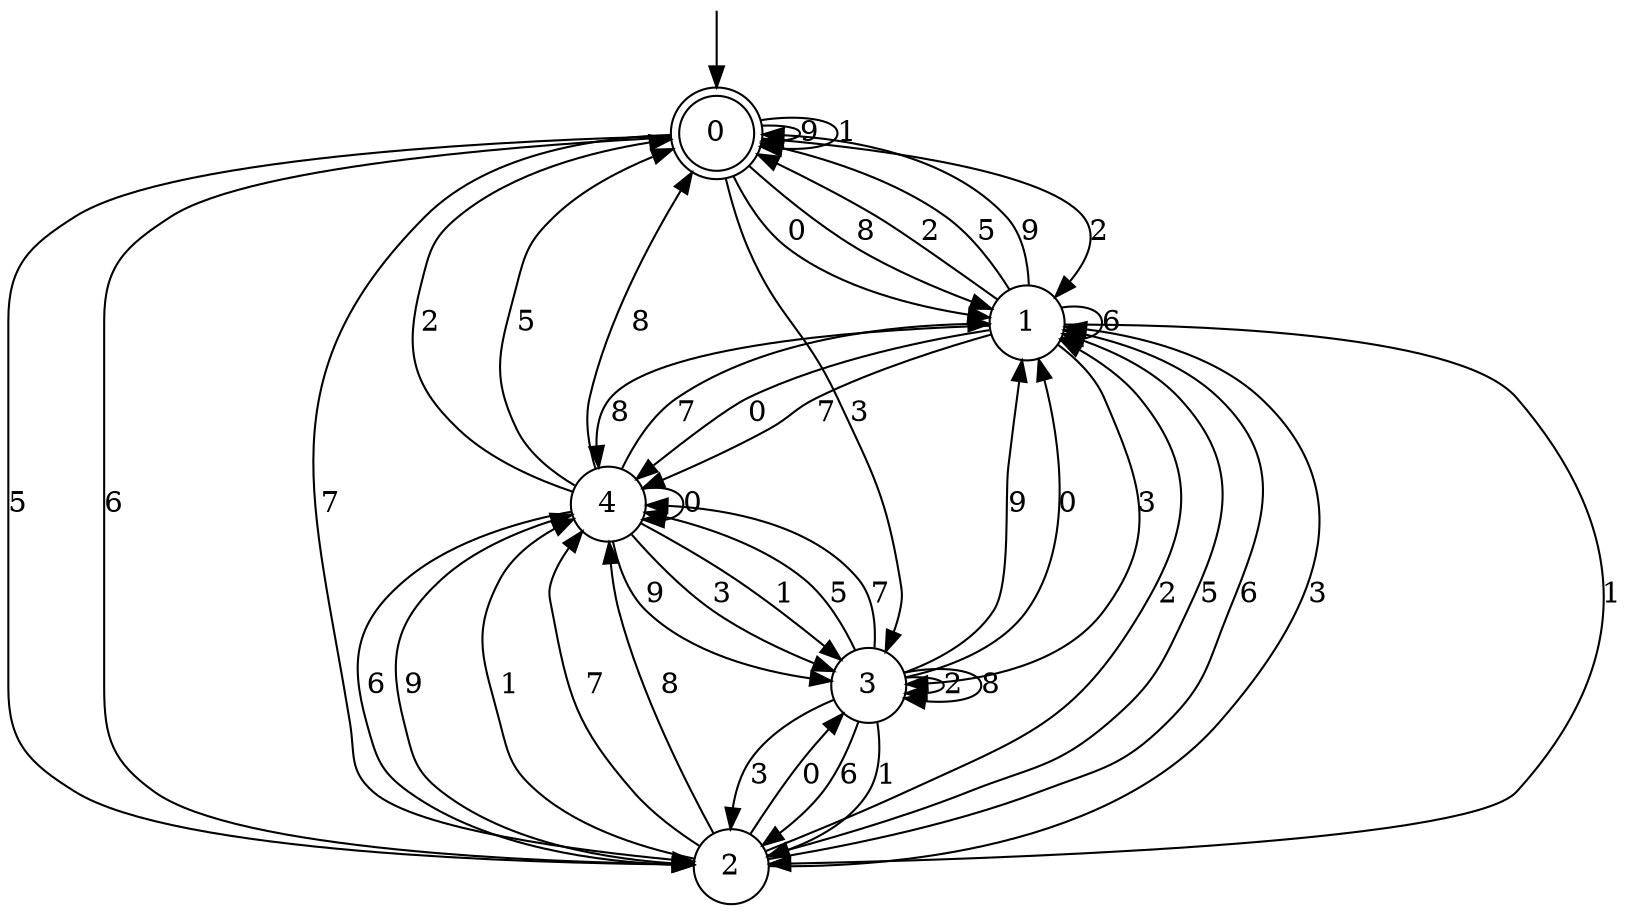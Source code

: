 digraph g {

	s0 [shape="doublecircle" label="0"];
	s1 [shape="circle" label="1"];
	s2 [shape="circle" label="2"];
	s3 [shape="circle" label="3"];
	s4 [shape="circle" label="4"];
	s0 -> s1 [label="2"];
	s0 -> s2 [label="5"];
	s0 -> s0 [label="9"];
	s0 -> s2 [label="6"];
	s0 -> s0 [label="1"];
	s0 -> s3 [label="3"];
	s0 -> s1 [label="0"];
	s0 -> s2 [label="7"];
	s0 -> s1 [label="8"];
	s1 -> s0 [label="2"];
	s1 -> s0 [label="5"];
	s1 -> s0 [label="9"];
	s1 -> s1 [label="6"];
	s1 -> s2 [label="1"];
	s1 -> s3 [label="3"];
	s1 -> s4 [label="0"];
	s1 -> s4 [label="7"];
	s1 -> s4 [label="8"];
	s2 -> s1 [label="2"];
	s2 -> s1 [label="5"];
	s2 -> s4 [label="9"];
	s2 -> s1 [label="6"];
	s2 -> s4 [label="1"];
	s2 -> s1 [label="3"];
	s2 -> s3 [label="0"];
	s2 -> s4 [label="7"];
	s2 -> s4 [label="8"];
	s3 -> s3 [label="2"];
	s3 -> s4 [label="5"];
	s3 -> s1 [label="9"];
	s3 -> s2 [label="6"];
	s3 -> s2 [label="1"];
	s3 -> s2 [label="3"];
	s3 -> s1 [label="0"];
	s3 -> s4 [label="7"];
	s3 -> s3 [label="8"];
	s4 -> s0 [label="2"];
	s4 -> s0 [label="5"];
	s4 -> s3 [label="9"];
	s4 -> s2 [label="6"];
	s4 -> s3 [label="1"];
	s4 -> s3 [label="3"];
	s4 -> s4 [label="0"];
	s4 -> s1 [label="7"];
	s4 -> s0 [label="8"];

__start0 [label="" shape="none" width="0" height="0"];
__start0 -> s0;

}
